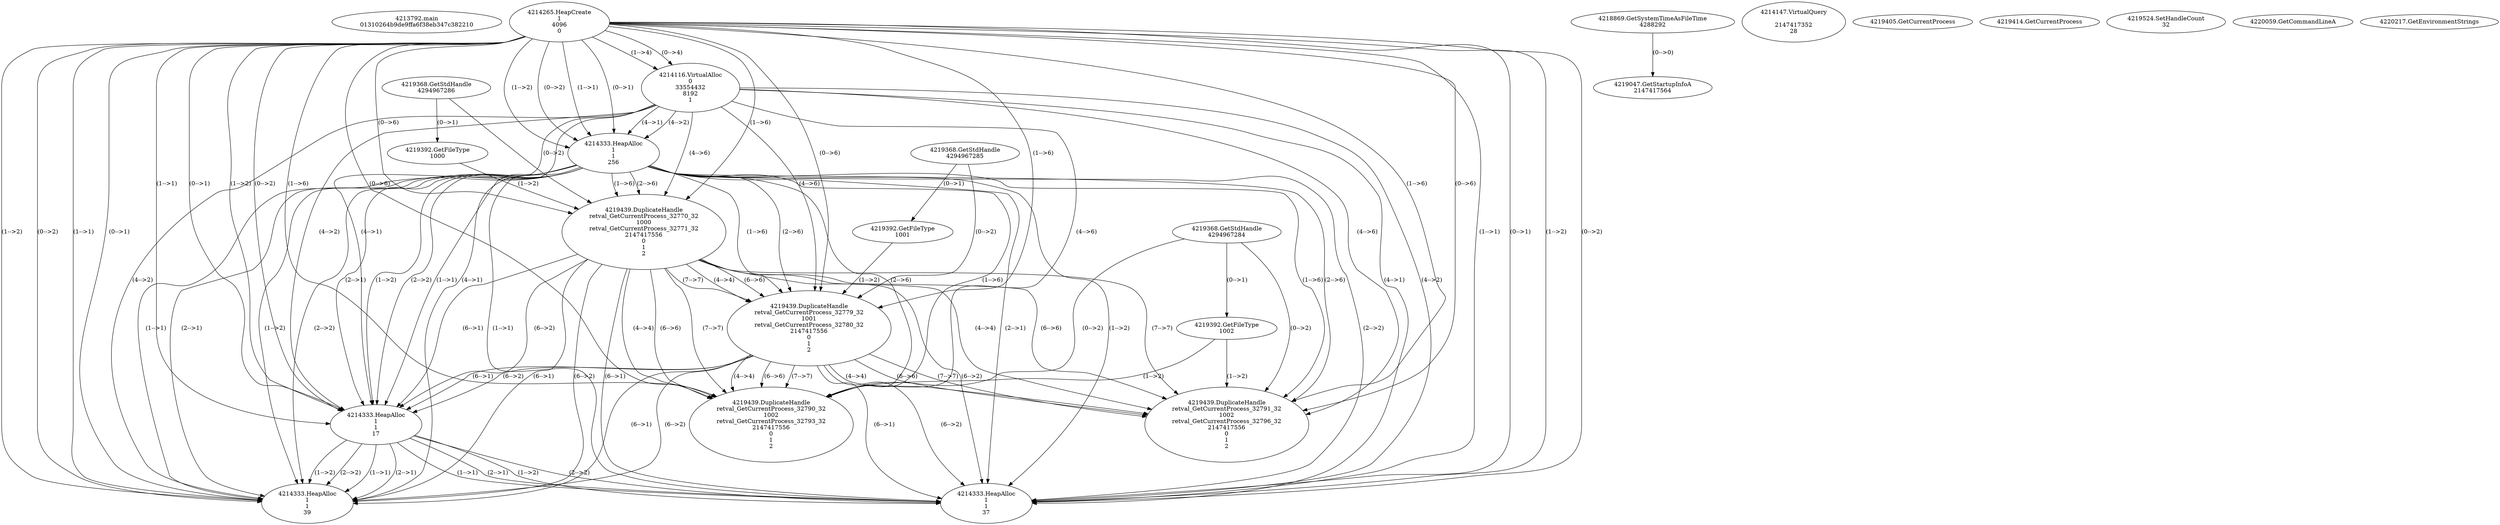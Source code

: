 // Global SCDG with merge call
digraph {
	0 [label="4213792.main
01310264b9de9ffa6f38eb347c382210"]
	1 [label="4214265.HeapCreate
1
4096
0"]
	2 [label="4218869.GetSystemTimeAsFileTime
4288292"]
	3 [label="4214116.VirtualAlloc
0
33554432
8192
1"]
	1 -> 3 [label="(1-->4)"]
	1 -> 3 [label="(0-->4)"]
	4 [label="4214147.VirtualQuery

2147417352
28"]
	5 [label="4214333.HeapAlloc
1
1
256"]
	1 -> 5 [label="(1-->1)"]
	1 -> 5 [label="(0-->1)"]
	3 -> 5 [label="(4-->1)"]
	1 -> 5 [label="(1-->2)"]
	1 -> 5 [label="(0-->2)"]
	3 -> 5 [label="(4-->2)"]
	6 [label="4219047.GetStartupInfoA
2147417564"]
	2 -> 6 [label="(0-->0)"]
	7 [label="4219368.GetStdHandle
4294967286"]
	8 [label="4219392.GetFileType
1000"]
	7 -> 8 [label="(0-->1)"]
	9 [label="4219405.GetCurrentProcess
"]
	10 [label="4219414.GetCurrentProcess
"]
	11 [label="4219439.DuplicateHandle
retval_GetCurrentProcess_32770_32
1000
retval_GetCurrentProcess_32771_32
2147417556
0
1
2"]
	7 -> 11 [label="(0-->2)"]
	8 -> 11 [label="(1-->2)"]
	1 -> 11 [label="(1-->6)"]
	1 -> 11 [label="(0-->6)"]
	3 -> 11 [label="(4-->6)"]
	5 -> 11 [label="(1-->6)"]
	5 -> 11 [label="(2-->6)"]
	12 [label="4219368.GetStdHandle
4294967285"]
	13 [label="4219392.GetFileType
1001"]
	12 -> 13 [label="(0-->1)"]
	14 [label="4219439.DuplicateHandle
retval_GetCurrentProcess_32779_32
1001
retval_GetCurrentProcess_32780_32
2147417556
0
1
2"]
	12 -> 14 [label="(0-->2)"]
	13 -> 14 [label="(1-->2)"]
	11 -> 14 [label="(4-->4)"]
	1 -> 14 [label="(1-->6)"]
	1 -> 14 [label="(0-->6)"]
	3 -> 14 [label="(4-->6)"]
	5 -> 14 [label="(1-->6)"]
	5 -> 14 [label="(2-->6)"]
	11 -> 14 [label="(6-->6)"]
	11 -> 14 [label="(7-->7)"]
	15 [label="4219368.GetStdHandle
4294967284"]
	16 [label="4219392.GetFileType
1002"]
	15 -> 16 [label="(0-->1)"]
	17 [label="4219524.SetHandleCount
32"]
	18 [label="4220059.GetCommandLineA
"]
	19 [label="4214333.HeapAlloc
1
1
17"]
	1 -> 19 [label="(1-->1)"]
	1 -> 19 [label="(0-->1)"]
	3 -> 19 [label="(4-->1)"]
	5 -> 19 [label="(1-->1)"]
	5 -> 19 [label="(2-->1)"]
	11 -> 19 [label="(6-->1)"]
	14 -> 19 [label="(6-->1)"]
	1 -> 19 [label="(1-->2)"]
	1 -> 19 [label="(0-->2)"]
	3 -> 19 [label="(4-->2)"]
	5 -> 19 [label="(1-->2)"]
	5 -> 19 [label="(2-->2)"]
	11 -> 19 [label="(6-->2)"]
	14 -> 19 [label="(6-->2)"]
	20 [label="4220217.GetEnvironmentStrings
"]
	21 [label="4214333.HeapAlloc
1
1
39"]
	1 -> 21 [label="(1-->1)"]
	1 -> 21 [label="(0-->1)"]
	3 -> 21 [label="(4-->1)"]
	5 -> 21 [label="(1-->1)"]
	5 -> 21 [label="(2-->1)"]
	11 -> 21 [label="(6-->1)"]
	14 -> 21 [label="(6-->1)"]
	19 -> 21 [label="(1-->1)"]
	19 -> 21 [label="(2-->1)"]
	1 -> 21 [label="(1-->2)"]
	1 -> 21 [label="(0-->2)"]
	3 -> 21 [label="(4-->2)"]
	5 -> 21 [label="(1-->2)"]
	5 -> 21 [label="(2-->2)"]
	11 -> 21 [label="(6-->2)"]
	14 -> 21 [label="(6-->2)"]
	19 -> 21 [label="(1-->2)"]
	19 -> 21 [label="(2-->2)"]
	22 [label="4214333.HeapAlloc
1
1
37"]
	1 -> 22 [label="(1-->1)"]
	1 -> 22 [label="(0-->1)"]
	3 -> 22 [label="(4-->1)"]
	5 -> 22 [label="(1-->1)"]
	5 -> 22 [label="(2-->1)"]
	11 -> 22 [label="(6-->1)"]
	14 -> 22 [label="(6-->1)"]
	19 -> 22 [label="(1-->1)"]
	19 -> 22 [label="(2-->1)"]
	1 -> 22 [label="(1-->2)"]
	1 -> 22 [label="(0-->2)"]
	3 -> 22 [label="(4-->2)"]
	5 -> 22 [label="(1-->2)"]
	5 -> 22 [label="(2-->2)"]
	11 -> 22 [label="(6-->2)"]
	14 -> 22 [label="(6-->2)"]
	19 -> 22 [label="(1-->2)"]
	19 -> 22 [label="(2-->2)"]
	23 [label="4219439.DuplicateHandle
retval_GetCurrentProcess_32790_32
1002
retval_GetCurrentProcess_32793_32
2147417556
0
1
2"]
	15 -> 23 [label="(0-->2)"]
	16 -> 23 [label="(1-->2)"]
	11 -> 23 [label="(4-->4)"]
	14 -> 23 [label="(4-->4)"]
	1 -> 23 [label="(1-->6)"]
	1 -> 23 [label="(0-->6)"]
	3 -> 23 [label="(4-->6)"]
	5 -> 23 [label="(1-->6)"]
	5 -> 23 [label="(2-->6)"]
	11 -> 23 [label="(6-->6)"]
	14 -> 23 [label="(6-->6)"]
	11 -> 23 [label="(7-->7)"]
	14 -> 23 [label="(7-->7)"]
	24 [label="4219439.DuplicateHandle
retval_GetCurrentProcess_32791_32
1002
retval_GetCurrentProcess_32796_32
2147417556
0
1
2"]
	15 -> 24 [label="(0-->2)"]
	16 -> 24 [label="(1-->2)"]
	11 -> 24 [label="(4-->4)"]
	14 -> 24 [label="(4-->4)"]
	1 -> 24 [label="(1-->6)"]
	1 -> 24 [label="(0-->6)"]
	3 -> 24 [label="(4-->6)"]
	5 -> 24 [label="(1-->6)"]
	5 -> 24 [label="(2-->6)"]
	11 -> 24 [label="(6-->6)"]
	14 -> 24 [label="(6-->6)"]
	11 -> 24 [label="(7-->7)"]
	14 -> 24 [label="(7-->7)"]
}
